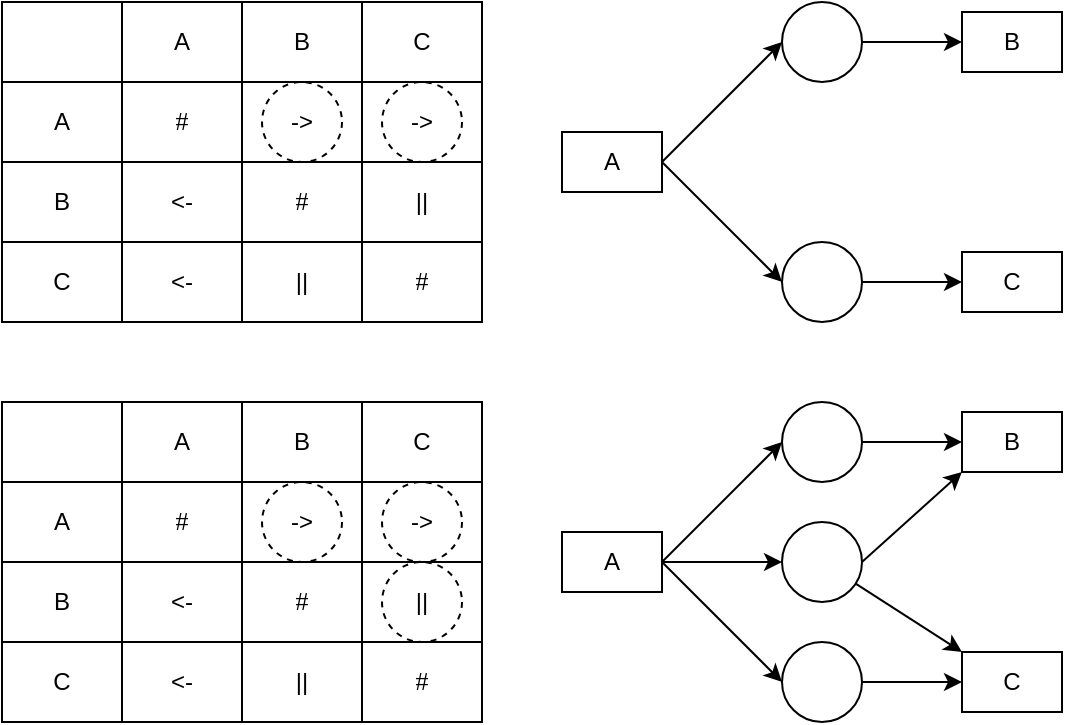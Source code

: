 <mxfile version="25.0.3">
  <diagram name="Page-1" id="Jao24RQW3946elme5GHD">
    <mxGraphModel dx="1434" dy="746" grid="1" gridSize="10" guides="1" tooltips="1" connect="1" arrows="1" fold="1" page="1" pageScale="1" pageWidth="827" pageHeight="1169" math="0" shadow="0">
      <root>
        <mxCell id="0" />
        <mxCell id="1" parent="0" />
        <mxCell id="YuLR4S0ZcHc6o-pjsfmm-61" value="" style="shape=table;startSize=0;container=1;collapsible=0;childLayout=tableLayout;" vertex="1" parent="1">
          <mxGeometry x="40" y="130" width="240" height="160" as="geometry" />
        </mxCell>
        <mxCell id="YuLR4S0ZcHc6o-pjsfmm-62" value="" style="shape=tableRow;horizontal=0;startSize=0;swimlaneHead=0;swimlaneBody=0;strokeColor=inherit;top=0;left=0;bottom=0;right=0;collapsible=0;dropTarget=0;fillColor=none;points=[[0,0.5],[1,0.5]];portConstraint=eastwest;" vertex="1" parent="YuLR4S0ZcHc6o-pjsfmm-61">
          <mxGeometry width="240" height="40" as="geometry" />
        </mxCell>
        <mxCell id="YuLR4S0ZcHc6o-pjsfmm-63" value="" style="shape=partialRectangle;html=1;whiteSpace=wrap;connectable=0;strokeColor=inherit;overflow=hidden;fillColor=none;top=0;left=0;bottom=0;right=0;pointerEvents=1;" vertex="1" parent="YuLR4S0ZcHc6o-pjsfmm-62">
          <mxGeometry width="60" height="40" as="geometry">
            <mxRectangle width="60" height="40" as="alternateBounds" />
          </mxGeometry>
        </mxCell>
        <mxCell id="YuLR4S0ZcHc6o-pjsfmm-64" value="A" style="shape=partialRectangle;html=1;whiteSpace=wrap;connectable=0;strokeColor=inherit;overflow=hidden;fillColor=none;top=0;left=0;bottom=0;right=0;pointerEvents=1;" vertex="1" parent="YuLR4S0ZcHc6o-pjsfmm-62">
          <mxGeometry x="60" width="60" height="40" as="geometry">
            <mxRectangle width="60" height="40" as="alternateBounds" />
          </mxGeometry>
        </mxCell>
        <mxCell id="YuLR4S0ZcHc6o-pjsfmm-65" value="B" style="shape=partialRectangle;html=1;whiteSpace=wrap;connectable=0;strokeColor=inherit;overflow=hidden;fillColor=none;top=0;left=0;bottom=0;right=0;pointerEvents=1;" vertex="1" parent="YuLR4S0ZcHc6o-pjsfmm-62">
          <mxGeometry x="120" width="60" height="40" as="geometry">
            <mxRectangle width="60" height="40" as="alternateBounds" />
          </mxGeometry>
        </mxCell>
        <mxCell id="YuLR4S0ZcHc6o-pjsfmm-66" value="C" style="shape=partialRectangle;html=1;whiteSpace=wrap;connectable=0;strokeColor=inherit;overflow=hidden;fillColor=none;top=0;left=0;bottom=0;right=0;pointerEvents=1;" vertex="1" parent="YuLR4S0ZcHc6o-pjsfmm-62">
          <mxGeometry x="180" width="60" height="40" as="geometry">
            <mxRectangle width="60" height="40" as="alternateBounds" />
          </mxGeometry>
        </mxCell>
        <mxCell id="YuLR4S0ZcHc6o-pjsfmm-67" value="" style="shape=tableRow;horizontal=0;startSize=0;swimlaneHead=0;swimlaneBody=0;strokeColor=inherit;top=0;left=0;bottom=0;right=0;collapsible=0;dropTarget=0;fillColor=none;points=[[0,0.5],[1,0.5]];portConstraint=eastwest;" vertex="1" parent="YuLR4S0ZcHc6o-pjsfmm-61">
          <mxGeometry y="40" width="240" height="40" as="geometry" />
        </mxCell>
        <mxCell id="YuLR4S0ZcHc6o-pjsfmm-68" value="A" style="shape=partialRectangle;html=1;whiteSpace=wrap;connectable=0;strokeColor=inherit;overflow=hidden;fillColor=none;top=0;left=0;bottom=0;right=0;pointerEvents=1;" vertex="1" parent="YuLR4S0ZcHc6o-pjsfmm-67">
          <mxGeometry width="60" height="40" as="geometry">
            <mxRectangle width="60" height="40" as="alternateBounds" />
          </mxGeometry>
        </mxCell>
        <mxCell id="YuLR4S0ZcHc6o-pjsfmm-69" value="#" style="shape=partialRectangle;html=1;whiteSpace=wrap;connectable=0;strokeColor=inherit;overflow=hidden;fillColor=none;top=0;left=0;bottom=0;right=0;pointerEvents=1;" vertex="1" parent="YuLR4S0ZcHc6o-pjsfmm-67">
          <mxGeometry x="60" width="60" height="40" as="geometry">
            <mxRectangle width="60" height="40" as="alternateBounds" />
          </mxGeometry>
        </mxCell>
        <mxCell id="YuLR4S0ZcHc6o-pjsfmm-70" value="&lt;font style=&quot;font-size: 12px;&quot;&gt;-&amp;gt;&lt;/font&gt;" style="shape=partialRectangle;html=1;whiteSpace=wrap;connectable=0;strokeColor=inherit;overflow=hidden;fillColor=none;top=0;left=0;bottom=0;right=0;pointerEvents=1;" vertex="1" parent="YuLR4S0ZcHc6o-pjsfmm-67">
          <mxGeometry x="120" width="60" height="40" as="geometry">
            <mxRectangle width="60" height="40" as="alternateBounds" />
          </mxGeometry>
        </mxCell>
        <mxCell id="YuLR4S0ZcHc6o-pjsfmm-71" value="-&amp;gt;" style="shape=partialRectangle;html=1;whiteSpace=wrap;connectable=0;strokeColor=inherit;overflow=hidden;fillColor=none;top=0;left=0;bottom=0;right=0;pointerEvents=1;" vertex="1" parent="YuLR4S0ZcHc6o-pjsfmm-67">
          <mxGeometry x="180" width="60" height="40" as="geometry">
            <mxRectangle width="60" height="40" as="alternateBounds" />
          </mxGeometry>
        </mxCell>
        <mxCell id="YuLR4S0ZcHc6o-pjsfmm-72" value="" style="shape=tableRow;horizontal=0;startSize=0;swimlaneHead=0;swimlaneBody=0;strokeColor=inherit;top=0;left=0;bottom=0;right=0;collapsible=0;dropTarget=0;fillColor=none;points=[[0,0.5],[1,0.5]];portConstraint=eastwest;" vertex="1" parent="YuLR4S0ZcHc6o-pjsfmm-61">
          <mxGeometry y="80" width="240" height="40" as="geometry" />
        </mxCell>
        <mxCell id="YuLR4S0ZcHc6o-pjsfmm-73" value="B" style="shape=partialRectangle;html=1;whiteSpace=wrap;connectable=0;strokeColor=inherit;overflow=hidden;fillColor=none;top=0;left=0;bottom=0;right=0;pointerEvents=1;" vertex="1" parent="YuLR4S0ZcHc6o-pjsfmm-72">
          <mxGeometry width="60" height="40" as="geometry">
            <mxRectangle width="60" height="40" as="alternateBounds" />
          </mxGeometry>
        </mxCell>
        <mxCell id="YuLR4S0ZcHc6o-pjsfmm-74" value="&amp;lt;-" style="shape=partialRectangle;html=1;whiteSpace=wrap;connectable=0;strokeColor=inherit;overflow=hidden;fillColor=none;top=0;left=0;bottom=0;right=0;pointerEvents=1;" vertex="1" parent="YuLR4S0ZcHc6o-pjsfmm-72">
          <mxGeometry x="60" width="60" height="40" as="geometry">
            <mxRectangle width="60" height="40" as="alternateBounds" />
          </mxGeometry>
        </mxCell>
        <mxCell id="YuLR4S0ZcHc6o-pjsfmm-75" value="#" style="shape=partialRectangle;html=1;whiteSpace=wrap;connectable=0;strokeColor=inherit;overflow=hidden;fillColor=none;top=0;left=0;bottom=0;right=0;pointerEvents=1;" vertex="1" parent="YuLR4S0ZcHc6o-pjsfmm-72">
          <mxGeometry x="120" width="60" height="40" as="geometry">
            <mxRectangle width="60" height="40" as="alternateBounds" />
          </mxGeometry>
        </mxCell>
        <mxCell id="YuLR4S0ZcHc6o-pjsfmm-76" value="||" style="shape=partialRectangle;html=1;whiteSpace=wrap;connectable=0;strokeColor=inherit;overflow=hidden;fillColor=none;top=0;left=0;bottom=0;right=0;pointerEvents=1;" vertex="1" parent="YuLR4S0ZcHc6o-pjsfmm-72">
          <mxGeometry x="180" width="60" height="40" as="geometry">
            <mxRectangle width="60" height="40" as="alternateBounds" />
          </mxGeometry>
        </mxCell>
        <mxCell id="YuLR4S0ZcHc6o-pjsfmm-77" value="" style="shape=tableRow;horizontal=0;startSize=0;swimlaneHead=0;swimlaneBody=0;strokeColor=inherit;top=0;left=0;bottom=0;right=0;collapsible=0;dropTarget=0;fillColor=none;points=[[0,0.5],[1,0.5]];portConstraint=eastwest;" vertex="1" parent="YuLR4S0ZcHc6o-pjsfmm-61">
          <mxGeometry y="120" width="240" height="40" as="geometry" />
        </mxCell>
        <mxCell id="YuLR4S0ZcHc6o-pjsfmm-78" value="C" style="shape=partialRectangle;html=1;whiteSpace=wrap;connectable=0;strokeColor=inherit;overflow=hidden;fillColor=none;top=0;left=0;bottom=0;right=0;pointerEvents=1;" vertex="1" parent="YuLR4S0ZcHc6o-pjsfmm-77">
          <mxGeometry width="60" height="40" as="geometry">
            <mxRectangle width="60" height="40" as="alternateBounds" />
          </mxGeometry>
        </mxCell>
        <mxCell id="YuLR4S0ZcHc6o-pjsfmm-79" value="&amp;lt;-" style="shape=partialRectangle;html=1;whiteSpace=wrap;connectable=0;strokeColor=inherit;overflow=hidden;fillColor=none;top=0;left=0;bottom=0;right=0;pointerEvents=1;" vertex="1" parent="YuLR4S0ZcHc6o-pjsfmm-77">
          <mxGeometry x="60" width="60" height="40" as="geometry">
            <mxRectangle width="60" height="40" as="alternateBounds" />
          </mxGeometry>
        </mxCell>
        <mxCell id="YuLR4S0ZcHc6o-pjsfmm-80" value="||" style="shape=partialRectangle;html=1;whiteSpace=wrap;connectable=0;strokeColor=inherit;overflow=hidden;fillColor=none;top=0;left=0;bottom=0;right=0;pointerEvents=1;" vertex="1" parent="YuLR4S0ZcHc6o-pjsfmm-77">
          <mxGeometry x="120" width="60" height="40" as="geometry">
            <mxRectangle width="60" height="40" as="alternateBounds" />
          </mxGeometry>
        </mxCell>
        <mxCell id="YuLR4S0ZcHc6o-pjsfmm-81" value="#" style="shape=partialRectangle;html=1;whiteSpace=wrap;connectable=0;strokeColor=inherit;overflow=hidden;fillColor=none;top=0;left=0;bottom=0;right=0;pointerEvents=1;" vertex="1" parent="YuLR4S0ZcHc6o-pjsfmm-77">
          <mxGeometry x="180" width="60" height="40" as="geometry">
            <mxRectangle width="60" height="40" as="alternateBounds" />
          </mxGeometry>
        </mxCell>
        <mxCell id="YuLR4S0ZcHc6o-pjsfmm-83" value="" style="shape=table;startSize=0;container=1;collapsible=0;childLayout=tableLayout;" vertex="1" parent="1">
          <mxGeometry x="40" y="330" width="240" height="160" as="geometry" />
        </mxCell>
        <mxCell id="YuLR4S0ZcHc6o-pjsfmm-84" value="" style="shape=tableRow;horizontal=0;startSize=0;swimlaneHead=0;swimlaneBody=0;strokeColor=inherit;top=0;left=0;bottom=0;right=0;collapsible=0;dropTarget=0;fillColor=none;points=[[0,0.5],[1,0.5]];portConstraint=eastwest;" vertex="1" parent="YuLR4S0ZcHc6o-pjsfmm-83">
          <mxGeometry width="240" height="40" as="geometry" />
        </mxCell>
        <mxCell id="YuLR4S0ZcHc6o-pjsfmm-85" value="" style="shape=partialRectangle;html=1;whiteSpace=wrap;connectable=0;strokeColor=inherit;overflow=hidden;fillColor=none;top=0;left=0;bottom=0;right=0;pointerEvents=1;" vertex="1" parent="YuLR4S0ZcHc6o-pjsfmm-84">
          <mxGeometry width="60" height="40" as="geometry">
            <mxRectangle width="60" height="40" as="alternateBounds" />
          </mxGeometry>
        </mxCell>
        <mxCell id="YuLR4S0ZcHc6o-pjsfmm-86" value="A" style="shape=partialRectangle;html=1;whiteSpace=wrap;connectable=0;strokeColor=inherit;overflow=hidden;fillColor=none;top=0;left=0;bottom=0;right=0;pointerEvents=1;" vertex="1" parent="YuLR4S0ZcHc6o-pjsfmm-84">
          <mxGeometry x="60" width="60" height="40" as="geometry">
            <mxRectangle width="60" height="40" as="alternateBounds" />
          </mxGeometry>
        </mxCell>
        <mxCell id="YuLR4S0ZcHc6o-pjsfmm-87" value="B" style="shape=partialRectangle;html=1;whiteSpace=wrap;connectable=0;strokeColor=inherit;overflow=hidden;fillColor=none;top=0;left=0;bottom=0;right=0;pointerEvents=1;" vertex="1" parent="YuLR4S0ZcHc6o-pjsfmm-84">
          <mxGeometry x="120" width="60" height="40" as="geometry">
            <mxRectangle width="60" height="40" as="alternateBounds" />
          </mxGeometry>
        </mxCell>
        <mxCell id="YuLR4S0ZcHc6o-pjsfmm-88" value="C" style="shape=partialRectangle;html=1;whiteSpace=wrap;connectable=0;strokeColor=inherit;overflow=hidden;fillColor=none;top=0;left=0;bottom=0;right=0;pointerEvents=1;" vertex="1" parent="YuLR4S0ZcHc6o-pjsfmm-84">
          <mxGeometry x="180" width="60" height="40" as="geometry">
            <mxRectangle width="60" height="40" as="alternateBounds" />
          </mxGeometry>
        </mxCell>
        <mxCell id="YuLR4S0ZcHc6o-pjsfmm-89" value="" style="shape=tableRow;horizontal=0;startSize=0;swimlaneHead=0;swimlaneBody=0;strokeColor=inherit;top=0;left=0;bottom=0;right=0;collapsible=0;dropTarget=0;fillColor=none;points=[[0,0.5],[1,0.5]];portConstraint=eastwest;" vertex="1" parent="YuLR4S0ZcHc6o-pjsfmm-83">
          <mxGeometry y="40" width="240" height="40" as="geometry" />
        </mxCell>
        <mxCell id="YuLR4S0ZcHc6o-pjsfmm-90" value="A" style="shape=partialRectangle;html=1;whiteSpace=wrap;connectable=0;strokeColor=inherit;overflow=hidden;fillColor=none;top=0;left=0;bottom=0;right=0;pointerEvents=1;" vertex="1" parent="YuLR4S0ZcHc6o-pjsfmm-89">
          <mxGeometry width="60" height="40" as="geometry">
            <mxRectangle width="60" height="40" as="alternateBounds" />
          </mxGeometry>
        </mxCell>
        <mxCell id="YuLR4S0ZcHc6o-pjsfmm-91" value="#" style="shape=partialRectangle;html=1;whiteSpace=wrap;connectable=0;strokeColor=inherit;overflow=hidden;fillColor=none;top=0;left=0;bottom=0;right=0;pointerEvents=1;" vertex="1" parent="YuLR4S0ZcHc6o-pjsfmm-89">
          <mxGeometry x="60" width="60" height="40" as="geometry">
            <mxRectangle width="60" height="40" as="alternateBounds" />
          </mxGeometry>
        </mxCell>
        <mxCell id="YuLR4S0ZcHc6o-pjsfmm-92" value="-&amp;gt;" style="shape=partialRectangle;html=1;whiteSpace=wrap;connectable=0;strokeColor=inherit;overflow=hidden;fillColor=none;top=0;left=0;bottom=0;right=0;pointerEvents=1;" vertex="1" parent="YuLR4S0ZcHc6o-pjsfmm-89">
          <mxGeometry x="120" width="60" height="40" as="geometry">
            <mxRectangle width="60" height="40" as="alternateBounds" />
          </mxGeometry>
        </mxCell>
        <mxCell id="YuLR4S0ZcHc6o-pjsfmm-93" value="-&amp;gt;" style="shape=partialRectangle;html=1;whiteSpace=wrap;connectable=0;strokeColor=inherit;overflow=hidden;fillColor=none;top=0;left=0;bottom=0;right=0;pointerEvents=1;" vertex="1" parent="YuLR4S0ZcHc6o-pjsfmm-89">
          <mxGeometry x="180" width="60" height="40" as="geometry">
            <mxRectangle width="60" height="40" as="alternateBounds" />
          </mxGeometry>
        </mxCell>
        <mxCell id="YuLR4S0ZcHc6o-pjsfmm-94" value="" style="shape=tableRow;horizontal=0;startSize=0;swimlaneHead=0;swimlaneBody=0;strokeColor=inherit;top=0;left=0;bottom=0;right=0;collapsible=0;dropTarget=0;fillColor=none;points=[[0,0.5],[1,0.5]];portConstraint=eastwest;" vertex="1" parent="YuLR4S0ZcHc6o-pjsfmm-83">
          <mxGeometry y="80" width="240" height="40" as="geometry" />
        </mxCell>
        <mxCell id="YuLR4S0ZcHc6o-pjsfmm-95" value="B" style="shape=partialRectangle;html=1;whiteSpace=wrap;connectable=0;strokeColor=inherit;overflow=hidden;fillColor=none;top=0;left=0;bottom=0;right=0;pointerEvents=1;" vertex="1" parent="YuLR4S0ZcHc6o-pjsfmm-94">
          <mxGeometry width="60" height="40" as="geometry">
            <mxRectangle width="60" height="40" as="alternateBounds" />
          </mxGeometry>
        </mxCell>
        <mxCell id="YuLR4S0ZcHc6o-pjsfmm-96" value="&amp;lt;-" style="shape=partialRectangle;html=1;whiteSpace=wrap;connectable=0;strokeColor=inherit;overflow=hidden;fillColor=none;top=0;left=0;bottom=0;right=0;pointerEvents=1;" vertex="1" parent="YuLR4S0ZcHc6o-pjsfmm-94">
          <mxGeometry x="60" width="60" height="40" as="geometry">
            <mxRectangle width="60" height="40" as="alternateBounds" />
          </mxGeometry>
        </mxCell>
        <mxCell id="YuLR4S0ZcHc6o-pjsfmm-97" value="#" style="shape=partialRectangle;html=1;whiteSpace=wrap;connectable=0;strokeColor=inherit;overflow=hidden;fillColor=none;top=0;left=0;bottom=0;right=0;pointerEvents=1;" vertex="1" parent="YuLR4S0ZcHc6o-pjsfmm-94">
          <mxGeometry x="120" width="60" height="40" as="geometry">
            <mxRectangle width="60" height="40" as="alternateBounds" />
          </mxGeometry>
        </mxCell>
        <mxCell id="YuLR4S0ZcHc6o-pjsfmm-98" value="||" style="shape=partialRectangle;html=1;whiteSpace=wrap;connectable=0;strokeColor=inherit;overflow=hidden;fillColor=none;top=0;left=0;bottom=0;right=0;pointerEvents=1;" vertex="1" parent="YuLR4S0ZcHc6o-pjsfmm-94">
          <mxGeometry x="180" width="60" height="40" as="geometry">
            <mxRectangle width="60" height="40" as="alternateBounds" />
          </mxGeometry>
        </mxCell>
        <mxCell id="YuLR4S0ZcHc6o-pjsfmm-99" value="" style="shape=tableRow;horizontal=0;startSize=0;swimlaneHead=0;swimlaneBody=0;strokeColor=inherit;top=0;left=0;bottom=0;right=0;collapsible=0;dropTarget=0;fillColor=none;points=[[0,0.5],[1,0.5]];portConstraint=eastwest;" vertex="1" parent="YuLR4S0ZcHc6o-pjsfmm-83">
          <mxGeometry y="120" width="240" height="40" as="geometry" />
        </mxCell>
        <mxCell id="YuLR4S0ZcHc6o-pjsfmm-100" value="C" style="shape=partialRectangle;html=1;whiteSpace=wrap;connectable=0;strokeColor=inherit;overflow=hidden;fillColor=none;top=0;left=0;bottom=0;right=0;pointerEvents=1;" vertex="1" parent="YuLR4S0ZcHc6o-pjsfmm-99">
          <mxGeometry width="60" height="40" as="geometry">
            <mxRectangle width="60" height="40" as="alternateBounds" />
          </mxGeometry>
        </mxCell>
        <mxCell id="YuLR4S0ZcHc6o-pjsfmm-101" value="&amp;lt;-" style="shape=partialRectangle;html=1;whiteSpace=wrap;connectable=0;strokeColor=inherit;overflow=hidden;fillColor=none;top=0;left=0;bottom=0;right=0;pointerEvents=1;" vertex="1" parent="YuLR4S0ZcHc6o-pjsfmm-99">
          <mxGeometry x="60" width="60" height="40" as="geometry">
            <mxRectangle width="60" height="40" as="alternateBounds" />
          </mxGeometry>
        </mxCell>
        <mxCell id="YuLR4S0ZcHc6o-pjsfmm-102" value="||" style="shape=partialRectangle;html=1;whiteSpace=wrap;connectable=0;strokeColor=inherit;overflow=hidden;fillColor=none;top=0;left=0;bottom=0;right=0;pointerEvents=1;" vertex="1" parent="YuLR4S0ZcHc6o-pjsfmm-99">
          <mxGeometry x="120" width="60" height="40" as="geometry">
            <mxRectangle width="60" height="40" as="alternateBounds" />
          </mxGeometry>
        </mxCell>
        <mxCell id="YuLR4S0ZcHc6o-pjsfmm-103" value="#" style="shape=partialRectangle;html=1;whiteSpace=wrap;connectable=0;strokeColor=inherit;overflow=hidden;fillColor=none;top=0;left=0;bottom=0;right=0;pointerEvents=1;" vertex="1" parent="YuLR4S0ZcHc6o-pjsfmm-99">
          <mxGeometry x="180" width="60" height="40" as="geometry">
            <mxRectangle width="60" height="40" as="alternateBounds" />
          </mxGeometry>
        </mxCell>
        <mxCell id="YuLR4S0ZcHc6o-pjsfmm-105" value="A" style="rounded=0;whiteSpace=wrap;html=1;" vertex="1" parent="1">
          <mxGeometry x="320" y="195" width="50" height="30" as="geometry" />
        </mxCell>
        <mxCell id="YuLR4S0ZcHc6o-pjsfmm-106" value="B" style="rounded=0;whiteSpace=wrap;html=1;" vertex="1" parent="1">
          <mxGeometry x="520" y="135" width="50" height="30" as="geometry" />
        </mxCell>
        <mxCell id="YuLR4S0ZcHc6o-pjsfmm-107" value="C" style="rounded=0;whiteSpace=wrap;html=1;" vertex="1" parent="1">
          <mxGeometry x="520" y="255" width="50" height="30" as="geometry" />
        </mxCell>
        <mxCell id="YuLR4S0ZcHc6o-pjsfmm-112" style="edgeStyle=orthogonalEdgeStyle;rounded=0;orthogonalLoop=1;jettySize=auto;html=1;entryX=0;entryY=0.5;entryDx=0;entryDy=0;" edge="1" parent="1" source="YuLR4S0ZcHc6o-pjsfmm-108" target="YuLR4S0ZcHc6o-pjsfmm-106">
          <mxGeometry relative="1" as="geometry" />
        </mxCell>
        <mxCell id="YuLR4S0ZcHc6o-pjsfmm-108" value="" style="ellipse;whiteSpace=wrap;html=1;aspect=fixed;" vertex="1" parent="1">
          <mxGeometry x="430" y="130" width="40" height="40" as="geometry" />
        </mxCell>
        <mxCell id="YuLR4S0ZcHc6o-pjsfmm-113" value="" style="edgeStyle=orthogonalEdgeStyle;rounded=0;orthogonalLoop=1;jettySize=auto;html=1;" edge="1" parent="1" source="YuLR4S0ZcHc6o-pjsfmm-109" target="YuLR4S0ZcHc6o-pjsfmm-107">
          <mxGeometry relative="1" as="geometry" />
        </mxCell>
        <mxCell id="YuLR4S0ZcHc6o-pjsfmm-109" value="" style="ellipse;whiteSpace=wrap;html=1;aspect=fixed;" vertex="1" parent="1">
          <mxGeometry x="430" y="250" width="40" height="40" as="geometry" />
        </mxCell>
        <mxCell id="YuLR4S0ZcHc6o-pjsfmm-110" value="" style="endArrow=classic;html=1;rounded=0;exitX=1;exitY=0.5;exitDx=0;exitDy=0;entryX=0;entryY=0.5;entryDx=0;entryDy=0;" edge="1" parent="1" source="YuLR4S0ZcHc6o-pjsfmm-105" target="YuLR4S0ZcHc6o-pjsfmm-108">
          <mxGeometry width="50" height="50" relative="1" as="geometry">
            <mxPoint x="390" y="410" as="sourcePoint" />
            <mxPoint x="440" y="360" as="targetPoint" />
          </mxGeometry>
        </mxCell>
        <mxCell id="YuLR4S0ZcHc6o-pjsfmm-111" value="" style="endArrow=classic;html=1;rounded=0;exitX=1;exitY=0.5;exitDx=0;exitDy=0;entryX=0;entryY=0.5;entryDx=0;entryDy=0;" edge="1" parent="1" source="YuLR4S0ZcHc6o-pjsfmm-105" target="YuLR4S0ZcHc6o-pjsfmm-109">
          <mxGeometry width="50" height="50" relative="1" as="geometry">
            <mxPoint x="380" y="220" as="sourcePoint" />
            <mxPoint x="440" y="150" as="targetPoint" />
          </mxGeometry>
        </mxCell>
        <mxCell id="YuLR4S0ZcHc6o-pjsfmm-115" value="" style="ellipse;whiteSpace=wrap;html=1;aspect=fixed;fillColor=none;dashed=1;" vertex="1" parent="1">
          <mxGeometry x="170" y="170" width="40" height="40" as="geometry" />
        </mxCell>
        <mxCell id="YuLR4S0ZcHc6o-pjsfmm-116" value="" style="ellipse;whiteSpace=wrap;html=1;aspect=fixed;fillColor=none;dashed=1;" vertex="1" parent="1">
          <mxGeometry x="230" y="170" width="40" height="40" as="geometry" />
        </mxCell>
        <mxCell id="YuLR4S0ZcHc6o-pjsfmm-117" value="" style="ellipse;whiteSpace=wrap;html=1;aspect=fixed;fillColor=none;dashed=1;" vertex="1" parent="1">
          <mxGeometry x="170" y="370" width="40" height="40" as="geometry" />
        </mxCell>
        <mxCell id="YuLR4S0ZcHc6o-pjsfmm-118" value="" style="ellipse;whiteSpace=wrap;html=1;aspect=fixed;fillColor=none;dashed=1;" vertex="1" parent="1">
          <mxGeometry x="230" y="370" width="40" height="40" as="geometry" />
        </mxCell>
        <mxCell id="YuLR4S0ZcHc6o-pjsfmm-119" value="" style="ellipse;whiteSpace=wrap;html=1;aspect=fixed;fillColor=none;dashed=1;" vertex="1" parent="1">
          <mxGeometry x="230" y="410" width="40" height="40" as="geometry" />
        </mxCell>
        <mxCell id="YuLR4S0ZcHc6o-pjsfmm-130" style="edgeStyle=orthogonalEdgeStyle;rounded=0;orthogonalLoop=1;jettySize=auto;html=1;entryX=0;entryY=0.5;entryDx=0;entryDy=0;" edge="1" parent="1" source="YuLR4S0ZcHc6o-pjsfmm-120" target="YuLR4S0ZcHc6o-pjsfmm-129">
          <mxGeometry relative="1" as="geometry" />
        </mxCell>
        <mxCell id="YuLR4S0ZcHc6o-pjsfmm-120" value="A" style="rounded=0;whiteSpace=wrap;html=1;" vertex="1" parent="1">
          <mxGeometry x="320" y="395" width="50" height="30" as="geometry" />
        </mxCell>
        <mxCell id="YuLR4S0ZcHc6o-pjsfmm-121" value="B" style="rounded=0;whiteSpace=wrap;html=1;" vertex="1" parent="1">
          <mxGeometry x="520" y="335" width="50" height="30" as="geometry" />
        </mxCell>
        <mxCell id="YuLR4S0ZcHc6o-pjsfmm-122" value="C" style="rounded=0;whiteSpace=wrap;html=1;" vertex="1" parent="1">
          <mxGeometry x="520" y="455" width="50" height="30" as="geometry" />
        </mxCell>
        <mxCell id="YuLR4S0ZcHc6o-pjsfmm-123" style="edgeStyle=orthogonalEdgeStyle;rounded=0;orthogonalLoop=1;jettySize=auto;html=1;entryX=0;entryY=0.5;entryDx=0;entryDy=0;" edge="1" parent="1" source="YuLR4S0ZcHc6o-pjsfmm-124" target="YuLR4S0ZcHc6o-pjsfmm-121">
          <mxGeometry relative="1" as="geometry" />
        </mxCell>
        <mxCell id="YuLR4S0ZcHc6o-pjsfmm-124" value="" style="ellipse;whiteSpace=wrap;html=1;aspect=fixed;" vertex="1" parent="1">
          <mxGeometry x="430" y="330" width="40" height="40" as="geometry" />
        </mxCell>
        <mxCell id="YuLR4S0ZcHc6o-pjsfmm-125" value="" style="edgeStyle=orthogonalEdgeStyle;rounded=0;orthogonalLoop=1;jettySize=auto;html=1;" edge="1" parent="1" source="YuLR4S0ZcHc6o-pjsfmm-126" target="YuLR4S0ZcHc6o-pjsfmm-122">
          <mxGeometry relative="1" as="geometry" />
        </mxCell>
        <mxCell id="YuLR4S0ZcHc6o-pjsfmm-126" value="" style="ellipse;whiteSpace=wrap;html=1;aspect=fixed;" vertex="1" parent="1">
          <mxGeometry x="430" y="450" width="40" height="40" as="geometry" />
        </mxCell>
        <mxCell id="YuLR4S0ZcHc6o-pjsfmm-127" value="" style="endArrow=classic;html=1;rounded=0;exitX=1;exitY=0.5;exitDx=0;exitDy=0;entryX=0;entryY=0.5;entryDx=0;entryDy=0;" edge="1" parent="1" source="YuLR4S0ZcHc6o-pjsfmm-120" target="YuLR4S0ZcHc6o-pjsfmm-124">
          <mxGeometry width="50" height="50" relative="1" as="geometry">
            <mxPoint x="390" y="610" as="sourcePoint" />
            <mxPoint x="440" y="560" as="targetPoint" />
          </mxGeometry>
        </mxCell>
        <mxCell id="YuLR4S0ZcHc6o-pjsfmm-128" value="" style="endArrow=classic;html=1;rounded=0;exitX=1;exitY=0.5;exitDx=0;exitDy=0;entryX=0;entryY=0.5;entryDx=0;entryDy=0;" edge="1" parent="1" source="YuLR4S0ZcHc6o-pjsfmm-120" target="YuLR4S0ZcHc6o-pjsfmm-126">
          <mxGeometry width="50" height="50" relative="1" as="geometry">
            <mxPoint x="380" y="420" as="sourcePoint" />
            <mxPoint x="440" y="350" as="targetPoint" />
          </mxGeometry>
        </mxCell>
        <mxCell id="YuLR4S0ZcHc6o-pjsfmm-131" style="rounded=0;orthogonalLoop=1;jettySize=auto;html=1;exitX=1;exitY=0.5;exitDx=0;exitDy=0;entryX=0;entryY=1;entryDx=0;entryDy=0;" edge="1" parent="1" source="YuLR4S0ZcHc6o-pjsfmm-129" target="YuLR4S0ZcHc6o-pjsfmm-121">
          <mxGeometry relative="1" as="geometry" />
        </mxCell>
        <mxCell id="YuLR4S0ZcHc6o-pjsfmm-132" style="rounded=0;orthogonalLoop=1;jettySize=auto;html=1;entryX=0;entryY=0;entryDx=0;entryDy=0;" edge="1" parent="1" source="YuLR4S0ZcHc6o-pjsfmm-129" target="YuLR4S0ZcHc6o-pjsfmm-122">
          <mxGeometry relative="1" as="geometry" />
        </mxCell>
        <mxCell id="YuLR4S0ZcHc6o-pjsfmm-129" value="" style="ellipse;whiteSpace=wrap;html=1;aspect=fixed;" vertex="1" parent="1">
          <mxGeometry x="430" y="390" width="40" height="40" as="geometry" />
        </mxCell>
      </root>
    </mxGraphModel>
  </diagram>
</mxfile>
